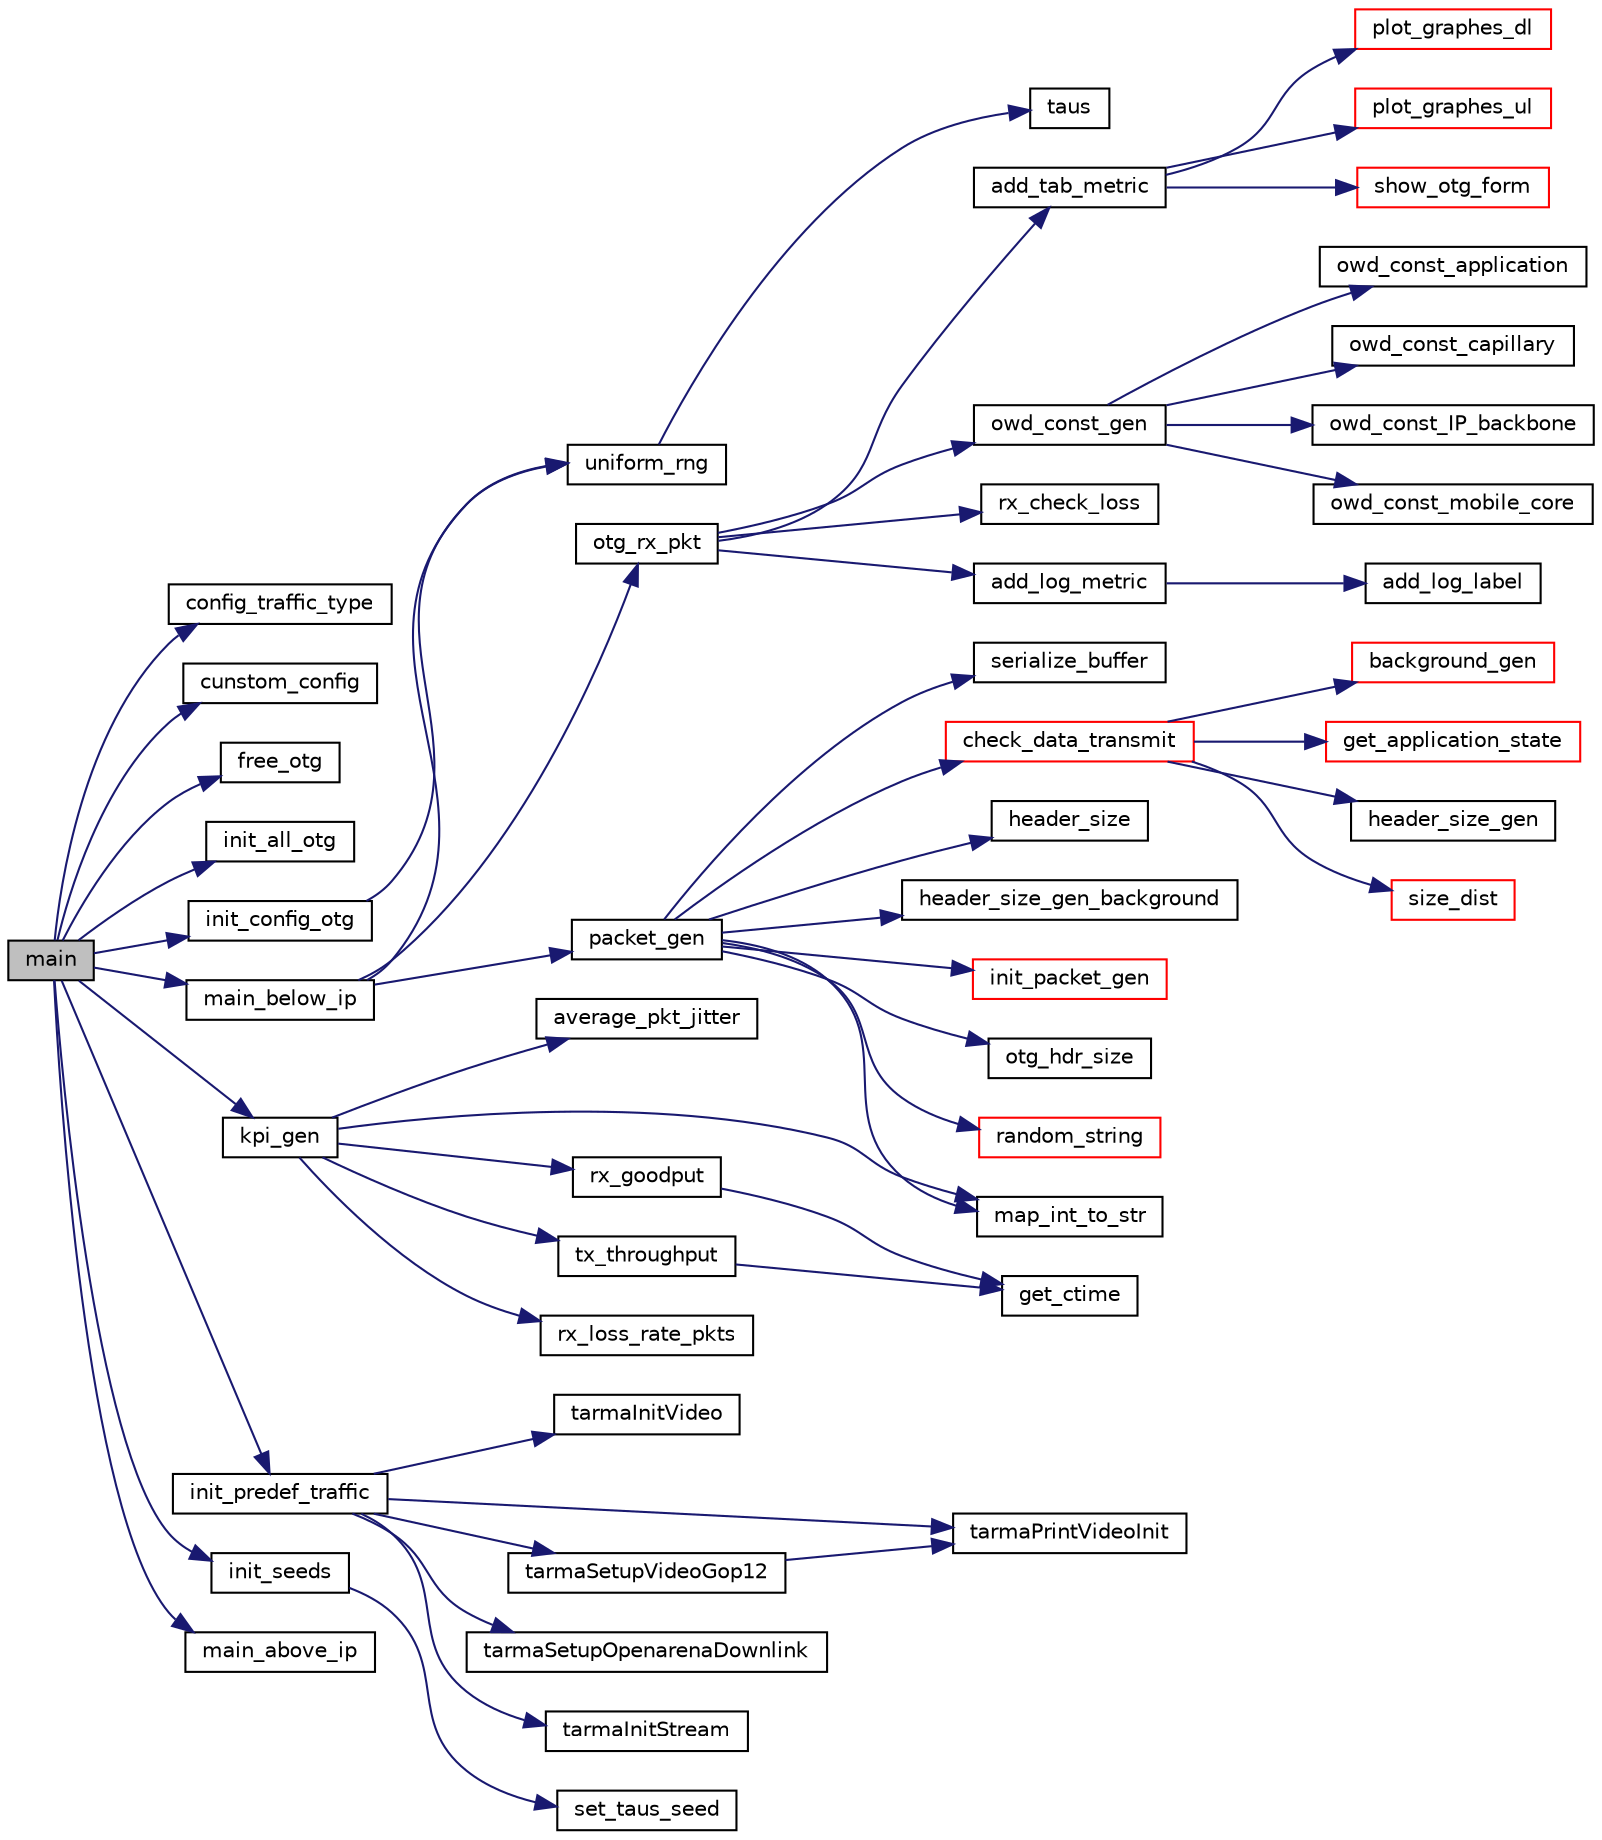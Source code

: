 digraph "main"
{
 // LATEX_PDF_SIZE
  edge [fontname="Helvetica",fontsize="10",labelfontname="Helvetica",labelfontsize="10"];
  node [fontname="Helvetica",fontsize="10",shape=record];
  rankdir="LR";
  Node1 [label="main",height=0.2,width=0.4,color="black", fillcolor="grey75", style="filled", fontcolor="black",tooltip=" "];
  Node1 -> Node2 [color="midnightblue",fontsize="10",style="solid",fontname="Helvetica"];
  Node2 [label="config_traffic_type",height=0.2,width=0.4,color="black", fillcolor="white", style="filled",URL="$UTIL_2OTG_2main_8c.html#af21b7c9b0c442e422569da53c1ebf1cd",tooltip=" "];
  Node1 -> Node3 [color="midnightblue",fontsize="10",style="solid",fontname="Helvetica"];
  Node3 [label="cunstom_config",height=0.2,width=0.4,color="black", fillcolor="white", style="filled",URL="$UTIL_2OTG_2main_8c.html#ad97d31b67d063d61527fb2b23ef03a6a",tooltip=" "];
  Node1 -> Node4 [color="midnightblue",fontsize="10",style="solid",fontname="Helvetica"];
  Node4 [label="free_otg",height=0.2,width=0.4,color="black", fillcolor="white", style="filled",URL="$otg_8c.html#a97b7951a93fcc0250deb12ad332470c8",tooltip="free OTG pointers"];
  Node1 -> Node5 [color="midnightblue",fontsize="10",style="solid",fontname="Helvetica"];
  Node5 [label="init_all_otg",height=0.2,width=0.4,color="black", fillcolor="white", style="filled",URL="$otg_8c.html#a214466166144491b82063fb18fd56e59",tooltip=" "];
  Node1 -> Node6 [color="midnightblue",fontsize="10",style="solid",fontname="Helvetica"];
  Node6 [label="init_config_otg",height=0.2,width=0.4,color="black", fillcolor="white", style="filled",URL="$UTIL_2OTG_2main_8c.html#a6c354a5352104e17f82a55d734803482",tooltip=" "];
  Node6 -> Node7 [color="midnightblue",fontsize="10",style="solid",fontname="Helvetica"];
  Node7 [label="uniform_rng",height=0.2,width=0.4,color="black", fillcolor="white", style="filled",URL="$oml_8c.html#a8451bb33f8030cc168c63d60812921f4",tooltip="generates uniform random number with algo: wichman_hill / random() / Taus"];
  Node7 -> Node8 [color="midnightblue",fontsize="10",style="solid",fontname="Helvetica"];
  Node8 [label="taus",height=0.2,width=0.4,color="black", fillcolor="white", style="filled",URL="$oml_8h.html#a362f00415eaebca7255f9c4d08bd9fd6",tooltip="compute random number"];
  Node1 -> Node9 [color="midnightblue",fontsize="10",style="solid",fontname="Helvetica"];
  Node9 [label="init_predef_traffic",height=0.2,width=0.4,color="black", fillcolor="white", style="filled",URL="$otg__tx_8c.html#afd36c06cad6e887b27cce605e950f510",tooltip=" "];
  Node9 -> Node10 [color="midnightblue",fontsize="10",style="solid",fontname="Helvetica"];
  Node10 [label="tarmaInitStream",height=0.2,width=0.4,color="black", fillcolor="white", style="filled",URL="$otg__models_8c.html#a1680b92dfd8aef2949a64a40c8afe095",tooltip=" "];
  Node9 -> Node11 [color="midnightblue",fontsize="10",style="solid",fontname="Helvetica"];
  Node11 [label="tarmaInitVideo",height=0.2,width=0.4,color="black", fillcolor="white", style="filled",URL="$otg__models_8c.html#a0d6a694d7afd88477c880024b5715a50",tooltip=" "];
  Node9 -> Node12 [color="midnightblue",fontsize="10",style="solid",fontname="Helvetica"];
  Node12 [label="tarmaPrintVideoInit",height=0.2,width=0.4,color="black", fillcolor="white", style="filled",URL="$otg__models_8c.html#a3489eff1c451f7394dcf61dce1578ec1",tooltip=" "];
  Node9 -> Node13 [color="midnightblue",fontsize="10",style="solid",fontname="Helvetica"];
  Node13 [label="tarmaSetupOpenarenaDownlink",height=0.2,width=0.4,color="black", fillcolor="white", style="filled",URL="$otg__models_8c.html#a5eaceaf58702868026f8e5a00b7954f8",tooltip=" "];
  Node9 -> Node14 [color="midnightblue",fontsize="10",style="solid",fontname="Helvetica"];
  Node14 [label="tarmaSetupVideoGop12",height=0.2,width=0.4,color="black", fillcolor="white", style="filled",URL="$otg__models_8c.html#af676664f8638f3b0f471dda12dc527cc",tooltip=" "];
  Node14 -> Node12 [color="midnightblue",fontsize="10",style="solid",fontname="Helvetica"];
  Node1 -> Node15 [color="midnightblue",fontsize="10",style="solid",fontname="Helvetica"];
  Node15 [label="init_seeds",height=0.2,width=0.4,color="black", fillcolor="white", style="filled",URL="$oml_8c.html#a52a2dde63fd2df4888ef8f2519f363bd",tooltip="init values for wichman_hill algo"];
  Node15 -> Node16 [color="midnightblue",fontsize="10",style="solid",fontname="Helvetica"];
  Node16 [label="set_taus_seed",height=0.2,width=0.4,color="black", fillcolor="white", style="filled",URL="$oml_8h.html#aa00820a9d89b0ae12b6af3d0717f77d1",tooltip="initialize seeds used for the generation of taus random values"];
  Node1 -> Node17 [color="midnightblue",fontsize="10",style="solid",fontname="Helvetica"];
  Node17 [label="kpi_gen",height=0.2,width=0.4,color="black", fillcolor="white", style="filled",URL="$otg__kpi_8c.html#a4c7bd5b0baf7627c7cbc1665e13e1255",tooltip=" "];
  Node17 -> Node18 [color="midnightblue",fontsize="10",style="solid",fontname="Helvetica"];
  Node18 [label="average_pkt_jitter",height=0.2,width=0.4,color="black", fillcolor="white", style="filled",URL="$otg__kpi_8c.html#a95ffa2ed24d0331b900f801ac9d73a91",tooltip=" "];
  Node17 -> Node19 [color="midnightblue",fontsize="10",style="solid",fontname="Helvetica"];
  Node19 [label="map_int_to_str",height=0.2,width=0.4,color="black", fillcolor="white", style="filled",URL="$log_8c.html#a6b6b936cdf1e4a84de9b5dc18c385fab",tooltip=" "];
  Node17 -> Node20 [color="midnightblue",fontsize="10",style="solid",fontname="Helvetica"];
  Node20 [label="rx_goodput",height=0.2,width=0.4,color="black", fillcolor="white", style="filled",URL="$otg__kpi_8c.html#aac1c5e49613d9e21b21aaf9b7eac082c",tooltip=" "];
  Node20 -> Node21 [color="midnightblue",fontsize="10",style="solid",fontname="Helvetica"];
  Node21 [label="get_ctime",height=0.2,width=0.4,color="black", fillcolor="white", style="filled",URL="$otg_8c.html#a8c2e2f0cd54f87b658206df2be650016",tooltip="get the simulation time"];
  Node17 -> Node22 [color="midnightblue",fontsize="10",style="solid",fontname="Helvetica"];
  Node22 [label="rx_loss_rate_pkts",height=0.2,width=0.4,color="black", fillcolor="white", style="filled",URL="$otg__kpi_8c.html#a5ff0214ac2096b556df51b4efd290e2a",tooltip=" "];
  Node17 -> Node23 [color="midnightblue",fontsize="10",style="solid",fontname="Helvetica"];
  Node23 [label="tx_throughput",height=0.2,width=0.4,color="black", fillcolor="white", style="filled",URL="$otg__kpi_8c.html#a1c1473c19489a8283a94b01c37768fb6",tooltip="compute the transmitter throughput in bytes per seconds"];
  Node23 -> Node21 [color="midnightblue",fontsize="10",style="solid",fontname="Helvetica"];
  Node1 -> Node24 [color="midnightblue",fontsize="10",style="solid",fontname="Helvetica"];
  Node24 [label="main_above_ip",height=0.2,width=0.4,color="black", fillcolor="white", style="filled",URL="$UTIL_2OTG_2main_8c.html#ac4d6048dde7df181146926a3a4eab5e9",tooltip=" "];
  Node1 -> Node25 [color="midnightblue",fontsize="10",style="solid",fontname="Helvetica"];
  Node25 [label="main_below_ip",height=0.2,width=0.4,color="black", fillcolor="white", style="filled",URL="$UTIL_2OTG_2main_8c.html#a23bf5b2f255af32ebb99fa4c201c0e6e",tooltip=" "];
  Node25 -> Node26 [color="midnightblue",fontsize="10",style="solid",fontname="Helvetica"];
  Node26 [label="otg_rx_pkt",height=0.2,width=0.4,color="black", fillcolor="white", style="filled",URL="$otg__rx_8c.html#aaa02b7a865eb1b258b80bd784fd80a81",tooltip="check if the packet is well received and do measurements: one way delay, throughput,..."];
  Node26 -> Node27 [color="midnightblue",fontsize="10",style="solid",fontname="Helvetica"];
  Node27 [label="add_log_metric",height=0.2,width=0.4,color="black", fillcolor="white", style="filled",URL="$otg__kpi_8c.html#a05766e129e057a1d5304bbfff3378516",tooltip=" "];
  Node27 -> Node28 [color="midnightblue",fontsize="10",style="solid",fontname="Helvetica"];
  Node28 [label="add_log_label",height=0.2,width=0.4,color="black", fillcolor="white", style="filled",URL="$otg__kpi_8c.html#a10c8a928c912be35aba9736cbfe55bcd",tooltip=" "];
  Node26 -> Node29 [color="midnightblue",fontsize="10",style="solid",fontname="Helvetica"];
  Node29 [label="add_tab_metric",height=0.2,width=0.4,color="black", fillcolor="white", style="filled",URL="$otg__form_8c.html#ac85b1d97477e8fff326a66d71a3cec4f",tooltip=" "];
  Node29 -> Node30 [color="midnightblue",fontsize="10",style="solid",fontname="Helvetica"];
  Node30 [label="plot_graphes_dl",height=0.2,width=0.4,color="red", fillcolor="white", style="filled",URL="$otg__form_8c.html#a7bb032f9e21555e1fa7fcd33f40938f2",tooltip=" "];
  Node29 -> Node32 [color="midnightblue",fontsize="10",style="solid",fontname="Helvetica"];
  Node32 [label="plot_graphes_ul",height=0.2,width=0.4,color="red", fillcolor="white", style="filled",URL="$otg__form_8c.html#ae2d638aa1c3cd13abf458f499ee2bdd6",tooltip=" "];
  Node29 -> Node33 [color="midnightblue",fontsize="10",style="solid",fontname="Helvetica"];
  Node33 [label="show_otg_form",height=0.2,width=0.4,color="red", fillcolor="white", style="filled",URL="$otg__form_8c.html#ad2a473e4ded49cb85ebea694db5fb357",tooltip=" "];
  Node26 -> Node36 [color="midnightblue",fontsize="10",style="solid",fontname="Helvetica"];
  Node36 [label="owd_const_gen",height=0.2,width=0.4,color="black", fillcolor="white", style="filled",URL="$otg__rx_8c.html#afb6432d34e9360b2e72274b6e4cab283",tooltip=" "];
  Node36 -> Node37 [color="midnightblue",fontsize="10",style="solid",fontname="Helvetica"];
  Node37 [label="owd_const_application",height=0.2,width=0.4,color="black", fillcolor="white", style="filled",URL="$otg__rx_8c.html#a8adffab92c0e9dd4881c8efdc2dfe4bf",tooltip=" "];
  Node36 -> Node38 [color="midnightblue",fontsize="10",style="solid",fontname="Helvetica"];
  Node38 [label="owd_const_capillary",height=0.2,width=0.4,color="black", fillcolor="white", style="filled",URL="$otg__rx_8c.html#a501358c064ed17169dfc6a388a84f7f8",tooltip="compute the one way delay introduced in LTE/LTE-A network REF PAPER: \"Latency for Real-Time Machine-t..."];
  Node36 -> Node39 [color="midnightblue",fontsize="10",style="solid",fontname="Helvetica"];
  Node39 [label="owd_const_IP_backbone",height=0.2,width=0.4,color="black", fillcolor="white", style="filled",URL="$otg__rx_8c.html#a064d802b0295a9a1dfb7f3a0bf3e8655",tooltip="compute the one way delay introduced in LTE/LTE-A network REF PAPER: \"Latency for Real-Time Machine-t..."];
  Node36 -> Node40 [color="midnightblue",fontsize="10",style="solid",fontname="Helvetica"];
  Node40 [label="owd_const_mobile_core",height=0.2,width=0.4,color="black", fillcolor="white", style="filled",URL="$otg__rx_8c.html#ade6d84caa8531e38f8bb8214e64f3f2e",tooltip="compute the one way delay introduced in LTE/LTE-A network REF PAPER: \"Latency for Real-Time Machine-t..."];
  Node26 -> Node41 [color="midnightblue",fontsize="10",style="solid",fontname="Helvetica"];
  Node41 [label="rx_check_loss",height=0.2,width=0.4,color="black", fillcolor="white", style="filled",URL="$otg__rx_8c.html#a726ab5b08785055644e36909bed1aee7",tooltip="check the number of loss packet/out of sequence"];
  Node25 -> Node42 [color="midnightblue",fontsize="10",style="solid",fontname="Helvetica"];
  Node42 [label="packet_gen",height=0.2,width=0.4,color="black", fillcolor="white", style="filled",URL="$otg__tx_8c.html#ac4e1d80b7e04e62c023882723bccec5d",tooltip=" "];
  Node42 -> Node43 [color="midnightblue",fontsize="10",style="solid",fontname="Helvetica"];
  Node43 [label="check_data_transmit",height=0.2,width=0.4,color="red", fillcolor="white", style="filled",URL="$otg__tx_8c.html#a6ba9c68204cb1274d57b1ad9c2dcb3e8",tooltip=" "];
  Node43 -> Node44 [color="midnightblue",fontsize="10",style="solid",fontname="Helvetica"];
  Node44 [label="background_gen",height=0.2,width=0.4,color="red", fillcolor="white", style="filled",URL="$otg__tx_8c.html#a606f12a6a84a299599ed708826db7abf",tooltip="manage idt and packet size for the backgrounf traffic."];
  Node43 -> Node56 [color="midnightblue",fontsize="10",style="solid",fontname="Helvetica"];
  Node56 [label="get_application_state",height=0.2,width=0.4,color="red", fillcolor="white", style="filled",URL="$otg__tx_8c.html#aecfeb40144acfc6d5e1bd6e10d8a5adb",tooltip=" "];
  Node43 -> Node59 [color="midnightblue",fontsize="10",style="solid",fontname="Helvetica"];
  Node59 [label="header_size_gen",height=0.2,width=0.4,color="black", fillcolor="white", style="filled",URL="$otg__tx_8c.html#a44e2acfc15ec0db1a7f0b1ceca4e89fd",tooltip=" "];
  Node43 -> Node60 [color="midnightblue",fontsize="10",style="solid",fontname="Helvetica"];
  Node60 [label="size_dist",height=0.2,width=0.4,color="red", fillcolor="white", style="filled",URL="$otg__tx_8c.html#aacf71a59ba441ccfa95ce7e80a34eae9",tooltip=" "];
  Node42 -> Node69 [color="midnightblue",fontsize="10",style="solid",fontname="Helvetica"];
  Node69 [label="header_size",height=0.2,width=0.4,color="black", fillcolor="white", style="filled",URL="$otg__tx_8c.html#a62fb837e396ca38cf696cd5e2094021c",tooltip=" "];
  Node42 -> Node70 [color="midnightblue",fontsize="10",style="solid",fontname="Helvetica"];
  Node70 [label="header_size_gen_background",height=0.2,width=0.4,color="black", fillcolor="white", style="filled",URL="$otg__tx_8c.html#af2dad08493195e0b0447b7c9cbf99fe4",tooltip=" "];
  Node42 -> Node71 [color="midnightblue",fontsize="10",style="solid",fontname="Helvetica"];
  Node71 [label="init_packet_gen",height=0.2,width=0.4,color="red", fillcolor="white", style="filled",URL="$otg__tx_8c.html#a09f49bc904956336a7460b06655846fe",tooltip=" "];
  Node42 -> Node19 [color="midnightblue",fontsize="10",style="solid",fontname="Helvetica"];
  Node42 -> Node74 [color="midnightblue",fontsize="10",style="solid",fontname="Helvetica"];
  Node74 [label="otg_hdr_size",height=0.2,width=0.4,color="black", fillcolor="white", style="filled",URL="$otg__tx_8c.html#afda0fa63338dcf6dd25bcdece88c3e61",tooltip=" "];
  Node42 -> Node75 [color="midnightblue",fontsize="10",style="solid",fontname="Helvetica"];
  Node75 [label="random_string",height=0.2,width=0.4,color="red", fillcolor="white", style="filled",URL="$otg__tx_8c.html#a109eca9b5b65ebae1ab3b0c406da5b88",tooltip="return a random string[size]"];
  Node42 -> Node78 [color="midnightblue",fontsize="10",style="solid",fontname="Helvetica"];
  Node78 [label="serialize_buffer",height=0.2,width=0.4,color="black", fillcolor="white", style="filled",URL="$otg__tx_8c.html#a0bf52c537b27ad4b1720f1e699113a91",tooltip=" "];
  Node25 -> Node7 [color="midnightblue",fontsize="10",style="solid",fontname="Helvetica"];
}
